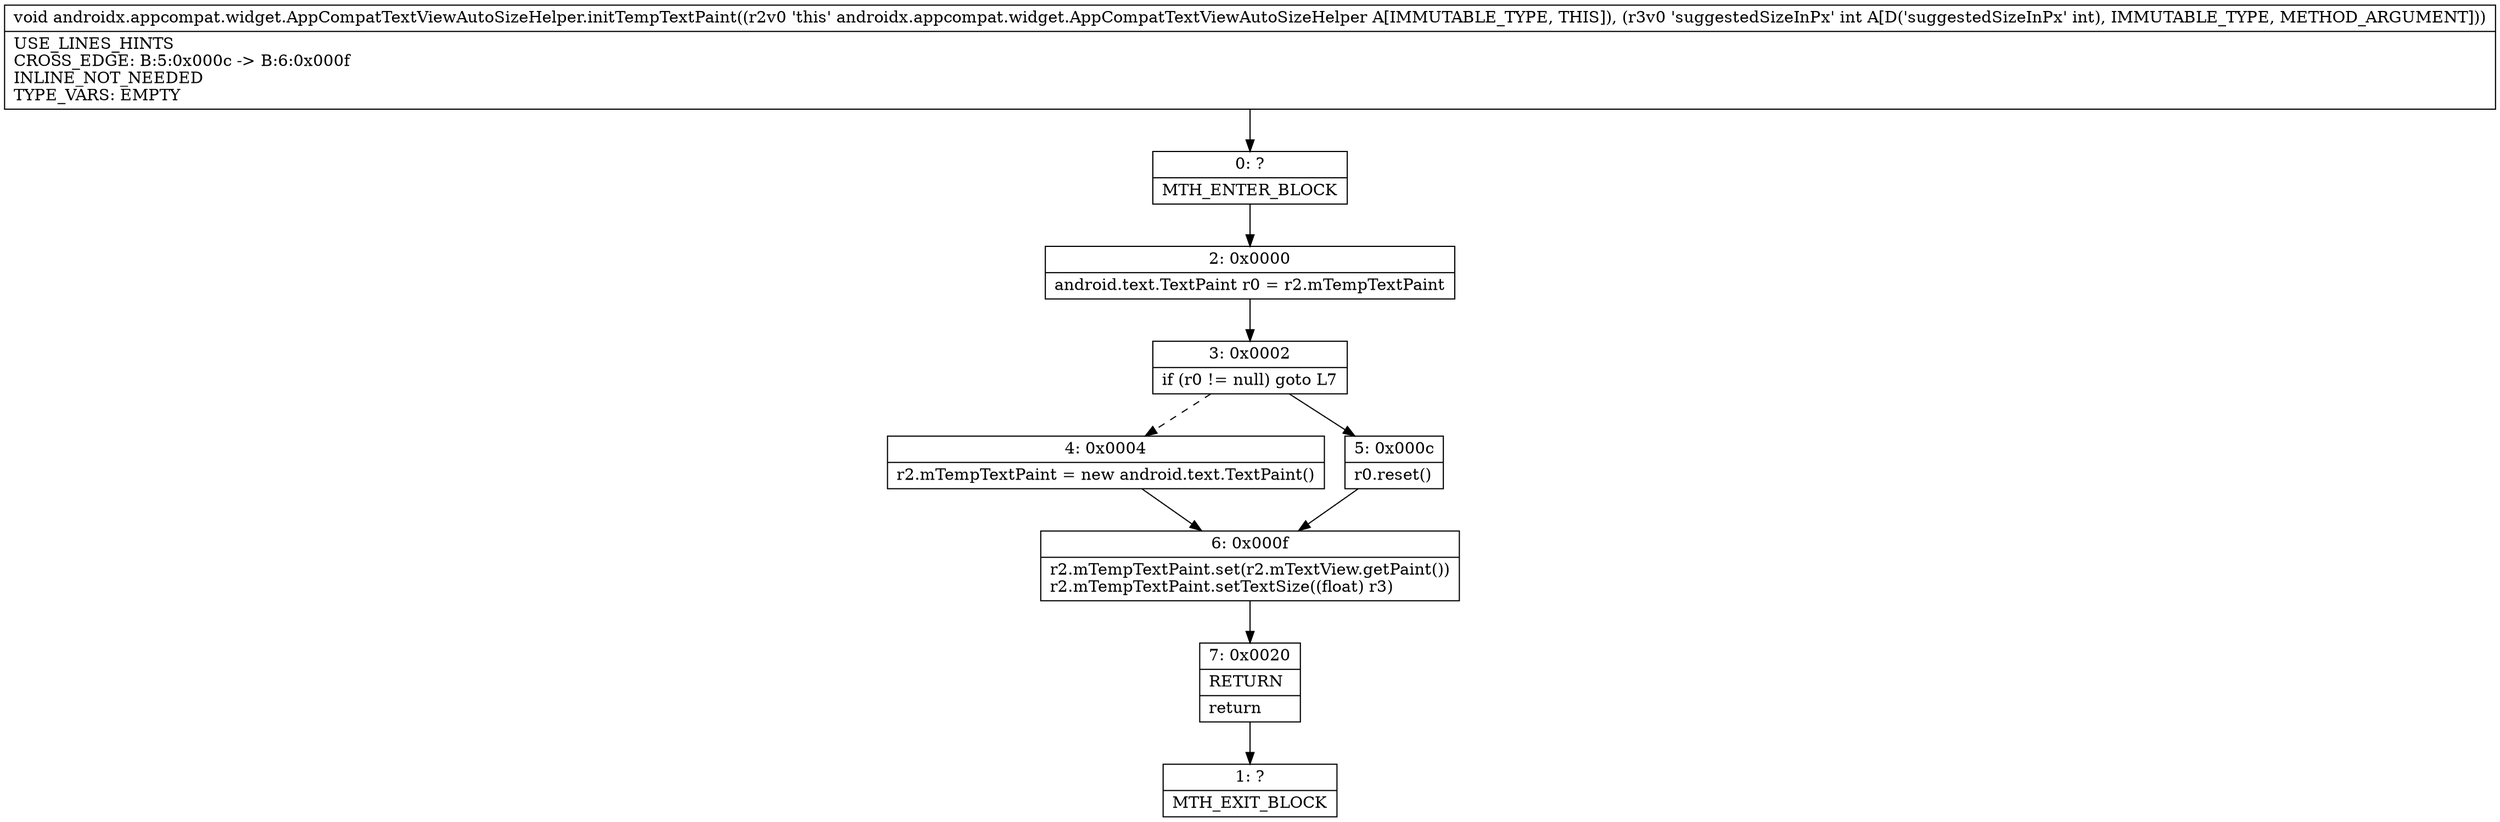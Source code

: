 digraph "CFG forandroidx.appcompat.widget.AppCompatTextViewAutoSizeHelper.initTempTextPaint(I)V" {
Node_0 [shape=record,label="{0\:\ ?|MTH_ENTER_BLOCK\l}"];
Node_2 [shape=record,label="{2\:\ 0x0000|android.text.TextPaint r0 = r2.mTempTextPaint\l}"];
Node_3 [shape=record,label="{3\:\ 0x0002|if (r0 != null) goto L7\l}"];
Node_4 [shape=record,label="{4\:\ 0x0004|r2.mTempTextPaint = new android.text.TextPaint()\l}"];
Node_6 [shape=record,label="{6\:\ 0x000f|r2.mTempTextPaint.set(r2.mTextView.getPaint())\lr2.mTempTextPaint.setTextSize((float) r3)\l}"];
Node_7 [shape=record,label="{7\:\ 0x0020|RETURN\l|return\l}"];
Node_1 [shape=record,label="{1\:\ ?|MTH_EXIT_BLOCK\l}"];
Node_5 [shape=record,label="{5\:\ 0x000c|r0.reset()\l}"];
MethodNode[shape=record,label="{void androidx.appcompat.widget.AppCompatTextViewAutoSizeHelper.initTempTextPaint((r2v0 'this' androidx.appcompat.widget.AppCompatTextViewAutoSizeHelper A[IMMUTABLE_TYPE, THIS]), (r3v0 'suggestedSizeInPx' int A[D('suggestedSizeInPx' int), IMMUTABLE_TYPE, METHOD_ARGUMENT]))  | USE_LINES_HINTS\lCROSS_EDGE: B:5:0x000c \-\> B:6:0x000f\lINLINE_NOT_NEEDED\lTYPE_VARS: EMPTY\l}"];
MethodNode -> Node_0;Node_0 -> Node_2;
Node_2 -> Node_3;
Node_3 -> Node_4[style=dashed];
Node_3 -> Node_5;
Node_4 -> Node_6;
Node_6 -> Node_7;
Node_7 -> Node_1;
Node_5 -> Node_6;
}

